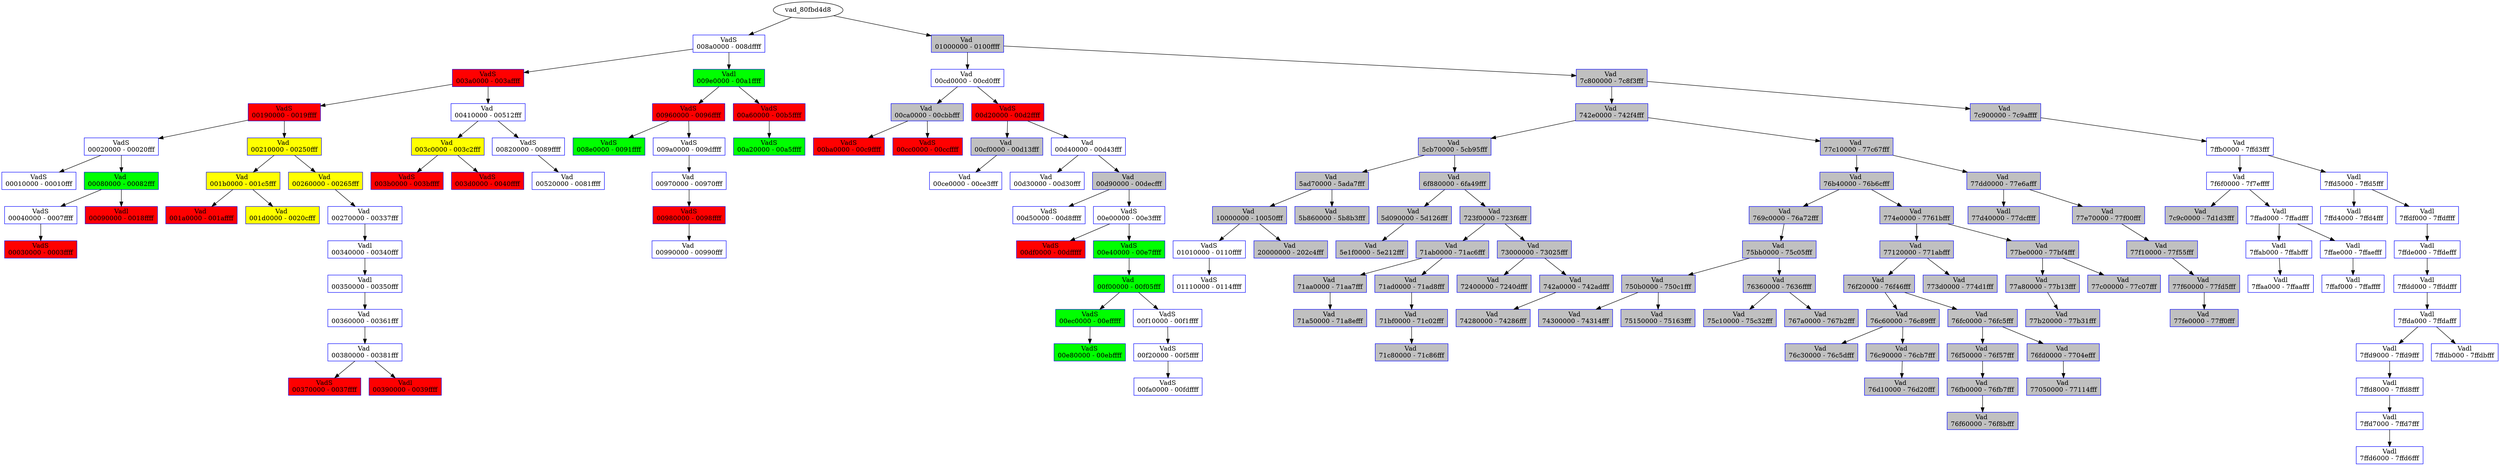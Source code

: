 /* Pid:   1432 */
digraph processtree {
graph [rankdir = "TB"];
vad_80fbd4d8 -> vad_80f53a58
vad_80f53a58 [label = "{ VadS\n008a0000 - 008dffff }"shape = "record" color = "blue" style = "filled" fillcolor = "white"];
vad_80f53a58 -> vad_ff283220
vad_ff283220 [label = "{ VadS\n003a0000 - 003affff }"shape = "record" color = "blue" style = "filled" fillcolor = "red"];
vad_ff283220 -> vad_ff22a220
vad_ff22a220 [label = "{ VadS\n00190000 - 0019ffff }"shape = "record" color = "blue" style = "filled" fillcolor = "red"];
vad_ff22a220 -> vad_80fec0a8
vad_80fec0a8 [label = "{ VadS\n00020000 - 00020fff }"shape = "record" color = "blue" style = "filled" fillcolor = "white"];
vad_80fec0a8 -> vad_ff3c5728
vad_ff3c5728 [label = "{ VadS\n00010000 - 00010fff }"shape = "record" color = "blue" style = "filled" fillcolor = "white"];
vad_80fec0a8 -> vad_ff22c418
vad_ff22c418 [label = "{ Vad \n00080000 - 00082fff }"shape = "record" color = "blue" style = "filled" fillcolor = "green"];
vad_ff22c418 -> vad_ff1d3600
vad_ff1d3600 [label = "{ VadS\n00040000 - 0007ffff }"shape = "record" color = "blue" style = "filled" fillcolor = "white"];
vad_ff1d3600 -> vad_ff27c1a8
vad_ff27c1a8 [label = "{ VadS\n00030000 - 0003ffff }"shape = "record" color = "blue" style = "filled" fillcolor = "red"];
vad_ff22c418 -> vad_ff2013b8
vad_ff2013b8 [label = "{ Vadl\n00090000 - 0018ffff }"shape = "record" color = "blue" style = "filled" fillcolor = "red"];
vad_ff22a220 -> vad_ff1e7300
vad_ff1e7300 [label = "{ Vad \n00210000 - 00250fff }"shape = "record" color = "blue" style = "filled" fillcolor = "yellow"];
vad_ff1e7300 -> vad_ff1e7360
vad_ff1e7360 [label = "{ Vad \n001b0000 - 001c5fff }"shape = "record" color = "blue" style = "filled" fillcolor = "yellow"];
vad_ff1e7360 -> vad_ff1e7be0
vad_ff1e7be0 [label = "{ Vad \n001a0000 - 001affff }"shape = "record" color = "blue" style = "filled" fillcolor = "red"];
vad_ff1e7360 -> vad_ff1e7330
vad_ff1e7330 [label = "{ Vad \n001d0000 - 0020cfff }"shape = "record" color = "blue" style = "filled" fillcolor = "yellow"];
vad_ff1e7300 -> vad_ff1e72d0
vad_ff1e72d0 [label = "{ Vad \n00260000 - 00265fff }"shape = "record" color = "blue" style = "filled" fillcolor = "yellow"];
vad_ff1e72d0 -> vad_ff20dc58
vad_ff20dc58 [label = "{ Vad \n00270000 - 00337fff }"shape = "record" color = "blue" style = "filled" fillcolor = "white"];
vad_ff20dc58 -> vad_ff20da70
vad_ff20da70 [label = "{ Vadl\n00340000 - 00340fff }"shape = "record" color = "blue" style = "filled" fillcolor = "white"];
vad_ff20da70 -> vad_ff20d9f0
vad_ff20d9f0 [label = "{ Vadl\n00350000 - 00350fff }"shape = "record" color = "blue" style = "filled" fillcolor = "white"];
vad_ff20d9f0 -> vad_ff22ec70
vad_ff22ec70 [label = "{ Vad \n00360000 - 00361fff }"shape = "record" color = "blue" style = "filled" fillcolor = "white"];
vad_ff22ec70 -> vad_ff22ebe0
vad_ff22ebe0 [label = "{ Vad \n00380000 - 00381fff }"shape = "record" color = "blue" style = "filled" fillcolor = "white"];
vad_ff22ebe0 -> vad_ff378228
vad_ff378228 [label = "{ VadS\n00370000 - 0037ffff }"shape = "record" color = "blue" style = "filled" fillcolor = "red"];
vad_ff22ebe0 -> vad_ff121c38
vad_ff121c38 [label = "{ Vadl\n00390000 - 0039ffff }"shape = "record" color = "blue" style = "filled" fillcolor = "red"];
vad_ff283220 -> vad_ff20dc28
vad_ff20dc28 [label = "{ Vad \n00410000 - 00512fff }"shape = "record" color = "blue" style = "filled" fillcolor = "white"];
vad_ff20dc28 -> vad_ff20dab0
vad_ff20dab0 [label = "{ Vad \n003c0000 - 003c2fff }"shape = "record" color = "blue" style = "filled" fillcolor = "yellow"];
vad_ff20dab0 -> vad_ff27b220
vad_ff27b220 [label = "{ VadS\n003b0000 - 003bffff }"shape = "record" color = "blue" style = "filled" fillcolor = "red"];
vad_ff20dab0 -> vad_ff1fb530
vad_ff1fb530 [label = "{ VadS\n003d0000 - 0040ffff }"shape = "record" color = "blue" style = "filled" fillcolor = "red"];
vad_ff20dc28 -> vad_ff1fb958
vad_ff1fb958 [label = "{ VadS\n00820000 - 0089ffff }"shape = "record" color = "blue" style = "filled" fillcolor = "white"];
vad_ff1fb958 -> vad_ff20d9a8
vad_ff20d9a8 [label = "{ Vad \n00520000 - 0081ffff }"shape = "record" color = "blue" style = "filled" fillcolor = "white"];
vad_80f53a58 -> vad_ff1ea730
vad_ff1ea730 [label = "{ Vadl\n009e0000 - 00a1ffff }"shape = "record" color = "blue" style = "filled" fillcolor = "green"];
vad_ff1ea730 -> vad_ff28e850
vad_ff28e850 [label = "{ VadS\n00960000 - 0096ffff }"shape = "record" color = "blue" style = "filled" fillcolor = "red"];
vad_ff28e850 -> vad_81001b98
vad_81001b98 [label = "{ VadS\n008e0000 - 0091ffff }"shape = "record" color = "blue" style = "filled" fillcolor = "green"];
vad_ff28e850 -> vad_80f02140
vad_80f02140 [label = "{ VadS\n009a0000 - 009dffff }"shape = "record" color = "blue" style = "filled" fillcolor = "white"];
vad_80f02140 -> vad_ff228150
vad_ff228150 [label = "{ Vad \n00970000 - 00970fff }"shape = "record" color = "blue" style = "filled" fillcolor = "white"];
vad_ff228150 -> vad_ff20dbd8
vad_ff20dbd8 [label = "{ VadS\n00980000 - 0098ffff }"shape = "record" color = "blue" style = "filled" fillcolor = "red"];
vad_ff20dbd8 -> vad_ff1f6570
vad_ff1f6570 [label = "{ Vad \n00990000 - 00990fff }"shape = "record" color = "blue" style = "filled" fillcolor = "white"];
vad_ff1ea730 -> vad_80fd0358
vad_80fd0358 [label = "{ VadS\n00a60000 - 00b5ffff }"shape = "record" color = "blue" style = "filled" fillcolor = "red"];
vad_80fd0358 -> vad_ff225f88
vad_ff225f88 [label = "{ VadS\n00a20000 - 00a5ffff }"shape = "record" color = "blue" style = "filled" fillcolor = "green"];
vad_80fbd4d8 -> vad_ff22c4a8
vad_ff22c4a8 [label = "{ Vad \n01000000 - 0100ffff }"shape = "record" color = "blue" style = "filled" fillcolor = "gray"];
vad_ff22c4a8 -> vad_ff3c5530
vad_ff3c5530 [label = "{ Vad \n00cd0000 - 00cd0fff }"shape = "record" color = "blue" style = "filled" fillcolor = "white"];
vad_ff3c5530 -> vad_ff3c5560
vad_ff3c5560 [label = "{ Vad \n00ca0000 - 00cbbfff }"shape = "record" color = "blue" style = "filled" fillcolor = "gray"];
vad_ff3c5560 -> vad_ff28dea8
vad_ff28dea8 [label = "{ VadS\n00ba0000 - 00c9ffff }"shape = "record" color = "blue" style = "filled" fillcolor = "red"];
vad_ff3c5560 -> vad_ff3911d8
vad_ff3911d8 [label = "{ VadS\n00cc0000 - 00ccffff }"shape = "record" color = "blue" style = "filled" fillcolor = "red"];
vad_ff3c5530 -> vad_ff25a310
vad_ff25a310 [label = "{ VadS\n00d20000 - 00d2ffff }"shape = "record" color = "blue" style = "filled" fillcolor = "red"];
vad_ff25a310 -> vad_ff398378
vad_ff398378 [label = "{ Vad \n00cf0000 - 00d13fff }"shape = "record" color = "blue" style = "filled" fillcolor = "gray"];
vad_ff398378 -> vad_ff3c5500
vad_ff3c5500 [label = "{ Vad \n00ce0000 - 00ce3fff }"shape = "record" color = "blue" style = "filled" fillcolor = "white"];
vad_ff25a310 -> vad_ff3982b8
vad_ff3982b8 [label = "{ Vad \n00d40000 - 00d43fff }"shape = "record" color = "blue" style = "filled" fillcolor = "white"];
vad_ff3982b8 -> vad_ff3982e8
vad_ff3982e8 [label = "{ Vad \n00d30000 - 00d30fff }"shape = "record" color = "blue" style = "filled" fillcolor = "white"];
vad_ff3982b8 -> vad_ff3970b0
vad_ff3970b0 [label = "{ Vad \n00d90000 - 00decfff }"shape = "record" color = "blue" style = "filled" fillcolor = "gray"];
vad_ff3970b0 -> vad_80fadea0
vad_80fadea0 [label = "{ VadS\n00d50000 - 00d8ffff }"shape = "record" color = "blue" style = "filled" fillcolor = "white"];
vad_ff3970b0 -> vad_ff29d168
vad_ff29d168 [label = "{ VadS\n00e00000 - 00e3ffff }"shape = "record" color = "blue" style = "filled" fillcolor = "white"];
vad_ff29d168 -> vad_ff3c6bb8
vad_ff3c6bb8 [label = "{ VadS\n00df0000 - 00dfffff }"shape = "record" color = "blue" style = "filled" fillcolor = "red"];
vad_ff29d168 -> vad_ff2a4400
vad_ff2a4400 [label = "{ VadS\n00e40000 - 00e7ffff }"shape = "record" color = "blue" style = "filled" fillcolor = "green"];
vad_ff2a4400 -> vad_80f7a540
vad_80f7a540 [label = "{ Vad \n00f00000 - 00f05fff }"shape = "record" color = "blue" style = "filled" fillcolor = "green"];
vad_80f7a540 -> vad_810013b0
vad_810013b0 [label = "{ VadS\n00ec0000 - 00efffff }"shape = "record" color = "blue" style = "filled" fillcolor = "green"];
vad_810013b0 -> vad_80f5faf8
vad_80f5faf8 [label = "{ VadS\n00e80000 - 00ebffff }"shape = "record" color = "blue" style = "filled" fillcolor = "green"];
vad_80f7a540 -> vad_ff288298
vad_ff288298 [label = "{ VadS\n00f10000 - 00f1ffff }"shape = "record" color = "blue" style = "filled" fillcolor = "white"];
vad_ff288298 -> vad_ff14e480
vad_ff14e480 [label = "{ VadS\n00f20000 - 00f5ffff }"shape = "record" color = "blue" style = "filled" fillcolor = "white"];
vad_ff14e480 -> vad_80f088a8
vad_80f088a8 [label = "{ VadS\n00fa0000 - 00fdffff }"shape = "record" color = "blue" style = "filled" fillcolor = "white"];
vad_ff22c4a8 -> vad_ff1d7a60
vad_ff1d7a60 [label = "{ Vad \n7c800000 - 7c8f3fff }"shape = "record" color = "blue" style = "filled" fillcolor = "gray"];
vad_ff1d7a60 -> vad_80f0bfb0
vad_80f0bfb0 [label = "{ Vad \n742e0000 - 742f4fff }"shape = "record" color = "blue" style = "filled" fillcolor = "gray"];
vad_80f0bfb0 -> vad_ff20dda8
vad_ff20dda8 [label = "{ Vad \n5cb70000 - 5cb95fff }"shape = "record" color = "blue" style = "filled" fillcolor = "gray"];
vad_ff20dda8 -> vad_ff20dae0
vad_ff20dae0 [label = "{ Vad \n5ad70000 - 5ada7fff }"shape = "record" color = "blue" style = "filled" fillcolor = "gray"];
vad_ff20dae0 -> vad_ff243fd8
vad_ff243fd8 [label = "{ Vad \n10000000 - 10050fff }"shape = "record" color = "blue" style = "filled" fillcolor = "gray"];
vad_ff243fd8 -> vad_ff3b5128
vad_ff3b5128 [label = "{ VadS\n01010000 - 0110ffff }"shape = "record" color = "blue" style = "filled" fillcolor = "white"];
vad_ff3b5128 -> vad_80f4e940
vad_80f4e940 [label = "{ VadS\n01110000 - 0114ffff }"shape = "record" color = "blue" style = "filled" fillcolor = "white"];
vad_ff243fd8 -> vad_ff158dc8
vad_ff158dc8 [label = "{ Vad \n20000000 - 202c4fff }"shape = "record" color = "blue" style = "filled" fillcolor = "gray"];
vad_ff20dae0 -> vad_80fcf278
vad_80fcf278 [label = "{ Vad \n5b860000 - 5b8b3fff }"shape = "record" color = "blue" style = "filled" fillcolor = "gray"];
vad_ff20dda8 -> vad_ff20dd48
vad_ff20dd48 [label = "{ Vad \n6f880000 - 6fa49fff }"shape = "record" color = "blue" style = "filled" fillcolor = "gray"];
vad_ff20dd48 -> vad_ff20d880
vad_ff20d880 [label = "{ Vad \n5d090000 - 5d126fff }"shape = "record" color = "blue" style = "filled" fillcolor = "gray"];
vad_ff20d880 -> vad_ff27c148
vad_ff27c148 [label = "{ Vad \n5e1f0000 - 5e212fff }"shape = "record" color = "blue" style = "filled" fillcolor = "gray"];
vad_ff20dd48 -> vad_ff3902a0
vad_ff3902a0 [label = "{ Vad \n723f0000 - 723f6fff }"shape = "record" color = "blue" style = "filled" fillcolor = "gray"];
vad_ff3902a0 -> vad_80f64260
vad_80f64260 [label = "{ Vad \n71ab0000 - 71ac6fff }"shape = "record" color = "blue" style = "filled" fillcolor = "gray"];
vad_80f64260 -> vad_ff3840a8
vad_ff3840a8 [label = "{ Vad \n71aa0000 - 71aa7fff }"shape = "record" color = "blue" style = "filled" fillcolor = "gray"];
vad_ff3840a8 -> vad_ff223338
vad_ff223338 [label = "{ Vad \n71a50000 - 71a8efff }"shape = "record" color = "blue" style = "filled" fillcolor = "gray"];
vad_80f64260 -> vad_ff2882e8
vad_ff2882e8 [label = "{ Vad \n71ad0000 - 71ad8fff }"shape = "record" color = "blue" style = "filled" fillcolor = "gray"];
vad_ff2882e8 -> vad_ff14e4d0
vad_ff14e4d0 [label = "{ Vad \n71bf0000 - 71c02fff }"shape = "record" color = "blue" style = "filled" fillcolor = "gray"];
vad_ff14e4d0 -> vad_80f646c0
vad_80f646c0 [label = "{ Vad \n71c80000 - 71c86fff }"shape = "record" color = "blue" style = "filled" fillcolor = "gray"];
vad_ff3902a0 -> vad_80fcf2a8
vad_80fcf2a8 [label = "{ Vad \n73000000 - 73025fff }"shape = "record" color = "blue" style = "filled" fillcolor = "gray"];
vad_80fcf2a8 -> vad_80f755d8
vad_80f755d8 [label = "{ Vad \n72400000 - 7240dfff }"shape = "record" color = "blue" style = "filled" fillcolor = "gray"];
vad_80fcf2a8 -> vad_ff263128
vad_ff263128 [label = "{ Vad \n742a0000 - 742adfff }"shape = "record" color = "blue" style = "filled" fillcolor = "gray"];
vad_ff263128 -> vad_ff2a42b0
vad_ff2a42b0 [label = "{ Vad \n74280000 - 74286fff }"shape = "record" color = "blue" style = "filled" fillcolor = "gray"];
vad_80f0bfb0 -> vad_ff1e72a0
vad_ff1e72a0 [label = "{ Vad \n77c10000 - 77c67fff }"shape = "record" color = "blue" style = "filled" fillcolor = "gray"];
vad_ff1e72a0 -> vad_ff20dd18
vad_ff20dd18 [label = "{ Vad \n76b40000 - 76b6cfff }"shape = "record" color = "blue" style = "filled" fillcolor = "gray"];
vad_ff20dd18 -> vad_ff20db10
vad_ff20db10 [label = "{ Vad \n769c0000 - 76a72fff }"shape = "record" color = "blue" style = "filled" fillcolor = "gray"];
vad_ff20db10 -> vad_ff134548
vad_ff134548 [label = "{ Vad \n75bb0000 - 75c05fff }"shape = "record" color = "blue" style = "filled" fillcolor = "gray"];
vad_ff134548 -> vad_ff223368
vad_ff223368 [label = "{ Vad \n750b0000 - 750c1fff }"shape = "record" color = "blue" style = "filled" fillcolor = "gray"];
vad_ff223368 -> vad_ff128f18
vad_ff128f18 [label = "{ Vad \n74300000 - 74314fff }"shape = "record" color = "blue" style = "filled" fillcolor = "gray"];
vad_ff223368 -> vad_80f6ecb0
vad_80f6ecb0 [label = "{ Vad \n75150000 - 75163fff }"shape = "record" color = "blue" style = "filled" fillcolor = "gray"];
vad_ff134548 -> vad_ff398318
vad_ff398318 [label = "{ Vad \n76360000 - 7636ffff }"shape = "record" color = "blue" style = "filled" fillcolor = "gray"];
vad_ff398318 -> vad_ff3b8798
vad_ff3b8798 [label = "{ Vad \n75c10000 - 75c32fff }"shape = "record" color = "blue" style = "filled" fillcolor = "gray"];
vad_ff398318 -> vad_ff38beb0
vad_ff38beb0 [label = "{ Vad \n767a0000 - 767b2fff }"shape = "record" color = "blue" style = "filled" fillcolor = "gray"];
vad_ff20dd18 -> vad_ff20dce8
vad_ff20dce8 [label = "{ Vad \n774e0000 - 7761bfff }"shape = "record" color = "blue" style = "filled" fillcolor = "gray"];
vad_ff20dce8 -> vad_ff20dcb8
vad_ff20dcb8 [label = "{ Vad \n77120000 - 771abfff }"shape = "record" color = "blue" style = "filled" fillcolor = "gray"];
vad_ff20dcb8 -> vad_ff38ede0
vad_ff38ede0 [label = "{ Vad \n76f20000 - 76f46fff }"shape = "record" color = "blue" style = "filled" fillcolor = "gray"];
vad_ff38ede0 -> vad_ff25a1c0
vad_ff25a1c0 [label = "{ Vad \n76c60000 - 76c89fff }"shape = "record" color = "blue" style = "filled" fillcolor = "gray"];
vad_ff25a1c0 -> vad_ff38ee40
vad_ff38ee40 [label = "{ Vad \n76c30000 - 76c5dfff }"shape = "record" color = "blue" style = "filled" fillcolor = "gray"];
vad_ff25a1c0 -> vad_80fd0380
vad_80fd0380 [label = "{ Vad \n76c90000 - 76cb7fff }"shape = "record" color = "blue" style = "filled" fillcolor = "gray"];
vad_80fd0380 -> vad_ff2882b8
vad_ff2882b8 [label = "{ Vad \n76d10000 - 76d20fff }"shape = "record" color = "blue" style = "filled" fillcolor = "gray"];
vad_ff38ede0 -> vad_ff26be68
vad_ff26be68 [label = "{ Vad \n76fc0000 - 76fc5fff }"shape = "record" color = "blue" style = "filled" fillcolor = "gray"];
vad_ff26be68 -> vad_ff398348
vad_ff398348 [label = "{ Vad \n76f50000 - 76f57fff }"shape = "record" color = "blue" style = "filled" fillcolor = "gray"];
vad_ff398348 -> vad_ff149480
vad_ff149480 [label = "{ Vad \n76fb0000 - 76fb7fff }"shape = "record" color = "blue" style = "filled" fillcolor = "gray"];
vad_ff149480 -> vad_ff22f008
vad_ff22f008 [label = "{ Vad \n76f60000 - 76f8bfff }"shape = "record" color = "blue" style = "filled" fillcolor = "gray"];
vad_ff26be68 -> vad_ff38be80
vad_ff38be80 [label = "{ Vad \n76fd0000 - 7704efff }"shape = "record" color = "blue" style = "filled" fillcolor = "gray"];
vad_ff38be80 -> vad_ff399e40
vad_ff399e40 [label = "{ Vad \n77050000 - 77114fff }"shape = "record" color = "blue" style = "filled" fillcolor = "gray"];
vad_ff20dcb8 -> vad_ff22ec40
vad_ff22ec40 [label = "{ Vad \n773d0000 - 774d1fff }"shape = "record" color = "blue" style = "filled" fillcolor = "gray"];
vad_ff20dce8 -> vad_ff20dc88
vad_ff20dc88 [label = "{ Vad \n77be0000 - 77bf4fff }"shape = "record" color = "blue" style = "filled" fillcolor = "gray"];
vad_ff20dc88 -> vad_ff234158
vad_ff234158 [label = "{ Vad \n77a80000 - 77b13fff }"shape = "record" color = "blue" style = "filled" fillcolor = "gray"];
vad_ff234158 -> vad_80fd03b0
vad_80fd03b0 [label = "{ Vad \n77b20000 - 77b31fff }"shape = "record" color = "blue" style = "filled" fillcolor = "gray"];
vad_ff20dc88 -> vad_ff20dba0
vad_ff20dba0 [label = "{ Vad \n77c00000 - 77c07fff }"shape = "record" color = "blue" style = "filled" fillcolor = "gray"];
vad_ff1e72a0 -> vad_ff20de68
vad_ff20de68 [label = "{ Vad \n77dd0000 - 77e6afff }"shape = "record" color = "blue" style = "filled" fillcolor = "gray"];
vad_ff20de68 -> vad_ff20da30
vad_ff20da30 [label = "{ Vadl\n77d40000 - 77dcffff }"shape = "record" color = "blue" style = "filled" fillcolor = "gray"];
vad_ff20de68 -> vad_ff20de38
vad_ff20de38 [label = "{ Vad \n77e70000 - 77f00fff }"shape = "record" color = "blue" style = "filled" fillcolor = "gray"];
vad_ff20de38 -> vad_ff20de08
vad_ff20de08 [label = "{ Vad \n77f10000 - 77f55fff }"shape = "record" color = "blue" style = "filled" fillcolor = "gray"];
vad_ff20de08 -> vad_ff20db40
vad_ff20db40 [label = "{ Vad \n77f60000 - 77fd5fff }"shape = "record" color = "blue" style = "filled" fillcolor = "gray"];
vad_ff20db40 -> vad_ff14a978
vad_ff14a978 [label = "{ Vad \n77fe0000 - 77ff0fff }"shape = "record" color = "blue" style = "filled" fillcolor = "gray"];
vad_ff1d7a60 -> vad_ff22c478
vad_ff22c478 [label = "{ Vad \n7c900000 - 7c9affff }"shape = "record" color = "blue" style = "filled" fillcolor = "gray"];
vad_ff22c478 -> vad_ff22c448
vad_ff22c448 [label = "{ Vad \n7ffb0000 - 7ffd3fff }"shape = "record" color = "blue" style = "filled" fillcolor = "white"];
vad_ff22c448 -> vad_ff20df80
vad_ff20df80 [label = "{ Vad \n7f6f0000 - 7f7effff }"shape = "record" color = "blue" style = "filled" fillcolor = "white"];
vad_ff20df80 -> vad_ff20db70
vad_ff20db70 [label = "{ Vad \n7c9c0000 - 7d1d3fff }"shape = "record" color = "blue" style = "filled" fillcolor = "gray"];
vad_ff20df80 -> vad_ff221008
vad_ff221008 [label = "{ Vadl\n7ffad000 - 7ffadfff }"shape = "record" color = "blue" style = "filled" fillcolor = "white"];
vad_ff221008 -> vad_ff2a40f8
vad_ff2a40f8 [label = "{ Vadl\n7ffab000 - 7ffabfff }"shape = "record" color = "blue" style = "filled" fillcolor = "white"];
vad_ff2a40f8 -> vad_80f73148
vad_80f73148 [label = "{ Vadl\n7ffaa000 - 7ffaafff }"shape = "record" color = "blue" style = "filled" fillcolor = "white"];
vad_ff221008 -> vad_80f7c7d0
vad_80f7c7d0 [label = "{ Vadl\n7ffae000 - 7ffaefff }"shape = "record" color = "blue" style = "filled" fillcolor = "white"];
vad_80f7c7d0 -> vad_ff236d08
vad_ff236d08 [label = "{ Vadl\n7ffaf000 - 7ffaffff }"shape = "record" color = "blue" style = "filled" fillcolor = "white"];
vad_ff22c448 -> vad_ff1d7d48
vad_ff1d7d48 [label = "{ Vadl\n7ffd5000 - 7ffd5fff }"shape = "record" color = "blue" style = "filled" fillcolor = "white"];
vad_ff1d7d48 -> vad_80f74008
vad_80f74008 [label = "{ Vadl\n7ffd4000 - 7ffd4fff }"shape = "record" color = "blue" style = "filled" fillcolor = "white"];
vad_ff1d7d48 -> vad_ff1d7a90
vad_ff1d7a90 [label = "{ Vadl\n7ffdf000 - 7ffdffff }"shape = "record" color = "blue" style = "filled" fillcolor = "white"];
vad_ff1d7a90 -> vad_ff22f6c0
vad_ff22f6c0 [label = "{ Vadl\n7ffde000 - 7ffdefff }"shape = "record" color = "blue" style = "filled" fillcolor = "white"];
vad_ff22f6c0 -> vad_ff20d440
vad_ff20d440 [label = "{ Vadl\n7ffdd000 - 7ffddfff }"shape = "record" color = "blue" style = "filled" fillcolor = "white"];
vad_ff20d440 -> vad_ff2013f8
vad_ff2013f8 [label = "{ Vadl\n7ffda000 - 7ffdafff }"shape = "record" color = "blue" style = "filled" fillcolor = "white"];
vad_ff2013f8 -> vad_ff3ae078
vad_ff3ae078 [label = "{ Vadl\n7ffd9000 - 7ffd9fff }"shape = "record" color = "blue" style = "filled" fillcolor = "white"];
vad_ff3ae078 -> vad_80f559a0
vad_80f559a0 [label = "{ Vadl\n7ffd8000 - 7ffd8fff }"shape = "record" color = "blue" style = "filled" fillcolor = "white"];
vad_80f559a0 -> vad_ff3aefc8
vad_ff3aefc8 [label = "{ Vadl\n7ffd7000 - 7ffd7fff }"shape = "record" color = "blue" style = "filled" fillcolor = "white"];
vad_ff3aefc8 -> vad_ff3b87c8
vad_ff3b87c8 [label = "{ Vadl\n7ffd6000 - 7ffd6fff }"shape = "record" color = "blue" style = "filled" fillcolor = "white"];
vad_ff2013f8 -> vad_ff38c1f0
vad_ff38c1f0 [label = "{ Vadl\n7ffdb000 - 7ffdbfff }"shape = "record" color = "blue" style = "filled" fillcolor = "white"];
}
